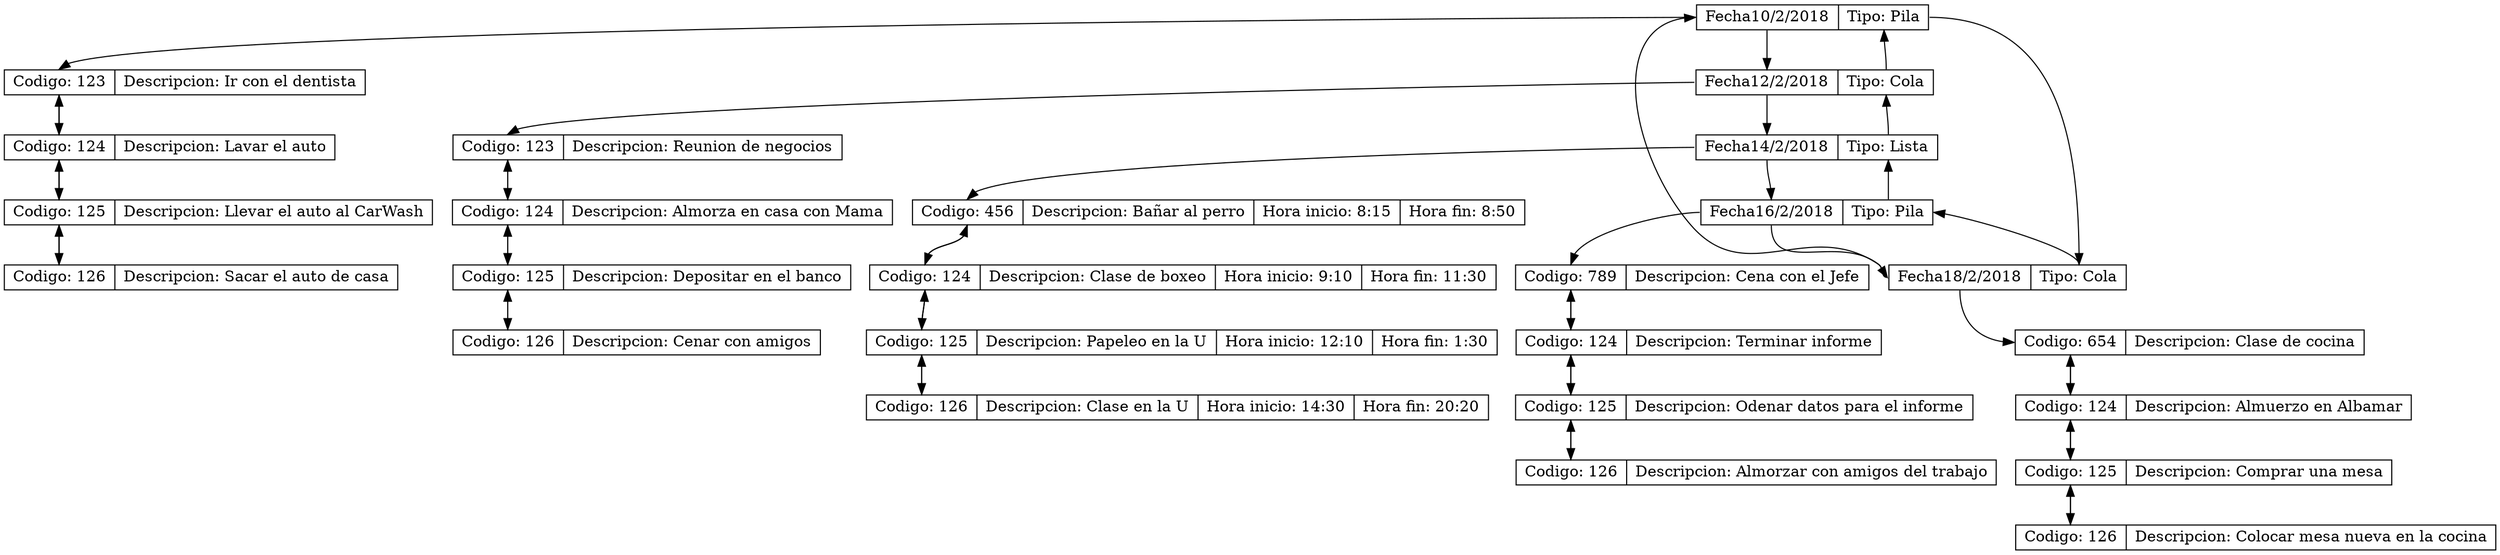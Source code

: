 digraph G { 
node [shape = record,height=.1];
node1022018[label = "<f0> Fecha10/2/2018 |<f1> Tipo: Pila "];
"node1022018":f0 ->"node1222018":f0;
"node1222018":f1 ->"node1022018":f1;
"node1022018":f0 ->"node1231022018":f0;
node1231022018[label = "<f0> Codigo: 123 |<f1> Descripcion: Ir con el dentista "];
"node1231022018":f0 ->"node1241022018":f0;
"node1241022018":f0 ->"node1231022018":f0;
node1241022018[label = "<f0> Codigo: 124 |<f1> Descripcion: Lavar el auto "];
"node1241022018":f0 ->"node1251022018":f0;
"node1251022018":f0 ->"node1241022018":f0;
node1251022018[label = "<f0> Codigo: 125 |<f1> Descripcion: Llevar el auto al CarWash "];
"node1251022018":f0 ->"node1261022018":f0;
"node1261022018":f0 ->"node1251022018":f0;
node1261022018[label = "<f0> Codigo: 126 |<f1> Descripcion: Sacar el auto de casa "];
node1222018[label = "<f0> Fecha12/2/2018 |<f1> Tipo: Cola "];
"node1222018":f0 ->"node1422018":f0;
"node1422018":f1 ->"node1222018":f1;
"node1222018":f0 ->"node1231222018":f0;
node1231222018[label = "<f0> Codigo: 123 |<f1> Descripcion: Reunion de negocios "];
"node1231222018":f0 ->"node1241222018":f0;
"node1241222018":f0 ->"node1231222018":f0;
node1241222018[label = "<f0> Codigo: 124 |<f1> Descripcion: Almorza en casa con Mama "];
"node1241222018":f0 ->"node1251222018":f0;
"node1251222018":f0 ->"node1241222018":f0;
node1251222018[label = "<f0> Codigo: 125 |<f1> Descripcion: Depositar en el banco "];
"node1251222018":f0 ->"node1261222018":f0;
"node1261222018":f0 ->"node1251222018":f0;
node1261222018[label = "<f0> Codigo: 126 |<f1> Descripcion: Cenar con amigos "];
node1422018[label = "<f0> Fecha14/2/2018 |<f1> Tipo: Lista "];
"node1422018":f0 ->"node1622018":f0;
"node1622018":f1 ->"node1422018":f1;
"node1422018":f0 ->"node4561422018":f0;
node4561422018[label = "<f0> Codigo: 456 |<f1> Descripcion: Bañar al perro |<f2> Hora inicio: 8:15 |<f3> Hora fin: 8:50"];
"node4561422018":f0 ->"node1241422018":f0;
"node1241422018":f0 ->"node4561422018":f0;
node1241422018[label = "<f0> Codigo: 124 |<f1> Descripcion: Clase de boxeo |<f2> Hora inicio: 9:10 |<f3> Hora fin: 11:30"];
"node1241422018":f0 ->"node1251422018":f0;
"node1251422018":f0 ->"node1241422018":f0;
node1251422018[label = "<f0> Codigo: 125 |<f1> Descripcion: Papeleo en la U |<f2> Hora inicio: 12:10 |<f3> Hora fin: 1:30"];
"node1251422018":f0 ->"node1261422018":f0;
"node1261422018":f0 ->"node1251422018":f0;
node1261422018[label = "<f0> Codigo: 126 |<f1> Descripcion: Clase en la U |<f2> Hora inicio: 14:30 |<f3> Hora fin: 20:20"];
node1622018[label = "<f0> Fecha16/2/2018 |<f1> Tipo: Pila "];
"node1622018":f0 ->"node1822018":f0;
"node1822018":f1 ->"node1622018":f1;
"node1622018":f0 ->"node7891622018":f0;
node7891622018[label = "<f0> Codigo: 789 |<f1> Descripcion: Cena con el Jefe "];
"node7891622018":f0 ->"node1241622018":f0;
"node1241622018":f0 ->"node7891622018":f0;
node1241622018[label = "<f0> Codigo: 124 |<f1> Descripcion: Terminar informe "];
"node1241622018":f0 ->"node1251622018":f0;
"node1251622018":f0 ->"node1241622018":f0;
node1251622018[label = "<f0> Codigo: 125 |<f1> Descripcion: Odenar datos para el informe "];
"node1251622018":f0 ->"node1261622018":f0;
"node1261622018":f0 ->"node1251622018":f0;
node1261622018[label = "<f0> Codigo: 126 |<f1> Descripcion: Almorzar con amigos del trabajo "];
node1822018[label = "<f0> Fecha18/2/2018 |<f1> Tipo: Cola "];
"node1822018":f0 ->"node1022018":f0;
"node1022018":f1 ->"node1822018":f1;
"node1822018":f0 ->"node6541822018":f0;
node6541822018[label = "<f0> Codigo: 654 |<f1> Descripcion: Clase de cocina "];
"node6541822018":f0 ->"node1241822018":f0;
"node1241822018":f0 ->"node6541822018":f0;
node1241822018[label = "<f0> Codigo: 124 |<f1> Descripcion: Almuerzo en Albamar "];
"node1241822018":f0 ->"node1251822018":f0;
"node1251822018":f0 ->"node1241822018":f0;
node1251822018[label = "<f0> Codigo: 125 |<f1> Descripcion: Comprar una mesa "];
"node1251822018":f0 ->"node1261822018":f0;
"node1261822018":f0 ->"node1251822018":f0;
node1261822018[label = "<f0> Codigo: 126 |<f1> Descripcion: Colocar mesa nueva en la cocina "];

}
